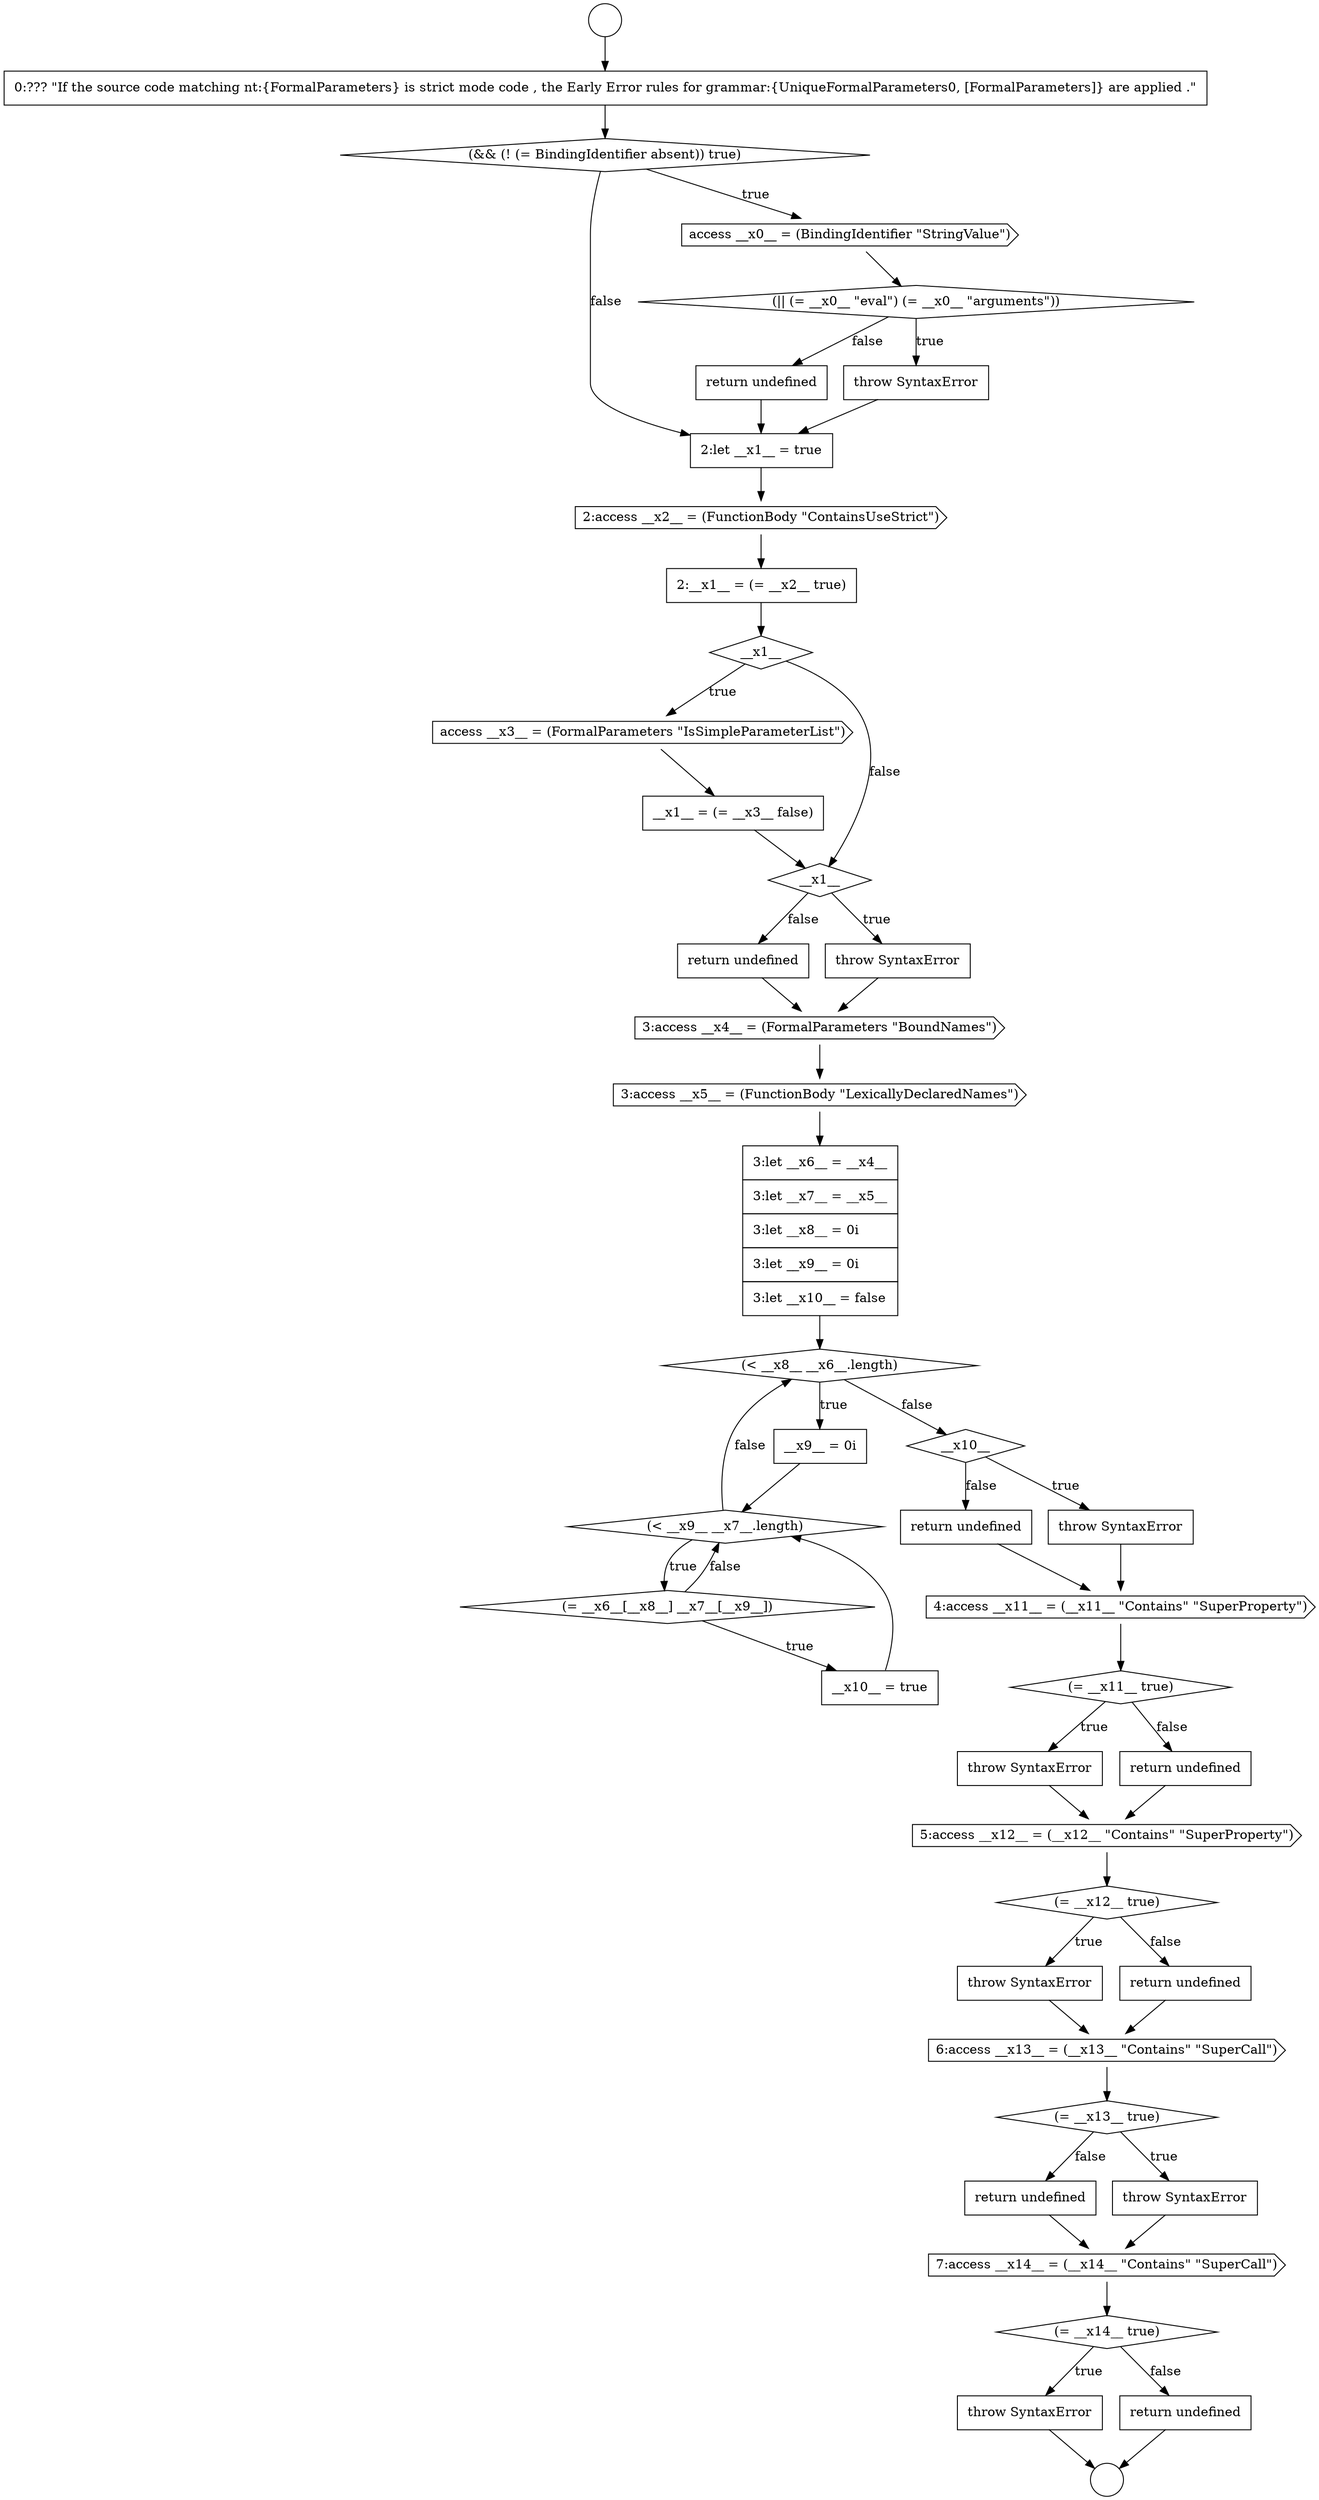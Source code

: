 digraph {
  node19494 [shape=cds, label=<<font color="black">2:access __x2__ = (FunctionBody &quot;ContainsUseStrict&quot;)</font>> color="black" fillcolor="white" style=filled]
  node19518 [shape=diamond, label=<<font color="black">(= __x12__ true)</font>> color="black" fillcolor="white" style=filled]
  node19525 [shape=cds, label=<<font color="black">7:access __x14__ = (__x14__ &quot;Contains&quot; &quot;SuperCall&quot;)</font>> color="black" fillcolor="white" style=filled]
  node19524 [shape=none, margin=0, label=<<font color="black">
    <table border="0" cellborder="1" cellspacing="0" cellpadding="10">
      <tr><td align="left">return undefined</td></tr>
    </table>
  </font>> color="black" fillcolor="white" style=filled]
  node19519 [shape=none, margin=0, label=<<font color="black">
    <table border="0" cellborder="1" cellspacing="0" cellpadding="10">
      <tr><td align="left">throw SyntaxError</td></tr>
    </table>
  </font>> color="black" fillcolor="white" style=filled]
  node19523 [shape=none, margin=0, label=<<font color="black">
    <table border="0" cellborder="1" cellspacing="0" cellpadding="10">
      <tr><td align="left">throw SyntaxError</td></tr>
    </table>
  </font>> color="black" fillcolor="white" style=filled]
  node19487 [shape=none, margin=0, label=<<font color="black">
    <table border="0" cellborder="1" cellspacing="0" cellpadding="10">
      <tr><td align="left">0:??? &quot;If the source code matching nt:{FormalParameters} is strict mode code , the Early Error rules for grammar:{UniqueFormalParameters0, [FormalParameters]} are applied .&quot;</td></tr>
    </table>
  </font>> color="black" fillcolor="white" style=filled]
  node19492 [shape=none, margin=0, label=<<font color="black">
    <table border="0" cellborder="1" cellspacing="0" cellpadding="10">
      <tr><td align="left">return undefined</td></tr>
    </table>
  </font>> color="black" fillcolor="white" style=filled]
  node19527 [shape=none, margin=0, label=<<font color="black">
    <table border="0" cellborder="1" cellspacing="0" cellpadding="10">
      <tr><td align="left">throw SyntaxError</td></tr>
    </table>
  </font>> color="black" fillcolor="white" style=filled]
  node19522 [shape=diamond, label=<<font color="black">(= __x13__ true)</font>> color="black" fillcolor="white" style=filled]
  node19526 [shape=diamond, label=<<font color="black">(= __x14__ true)</font>> color="black" fillcolor="white" style=filled]
  node19528 [shape=none, margin=0, label=<<font color="black">
    <table border="0" cellborder="1" cellspacing="0" cellpadding="10">
      <tr><td align="left">return undefined</td></tr>
    </table>
  </font>> color="black" fillcolor="white" style=filled]
  node19508 [shape=diamond, label=<<font color="black">(= __x6__[__x8__] __x7__[__x9__])</font>> color="black" fillcolor="white" style=filled]
  node19501 [shape=none, margin=0, label=<<font color="black">
    <table border="0" cellborder="1" cellspacing="0" cellpadding="10">
      <tr><td align="left">return undefined</td></tr>
    </table>
  </font>> color="black" fillcolor="white" style=filled]
  node19521 [shape=cds, label=<<font color="black">6:access __x13__ = (__x13__ &quot;Contains&quot; &quot;SuperCall&quot;)</font>> color="black" fillcolor="white" style=filled]
  node19490 [shape=diamond, label=<<font color="black">(|| (= __x0__ &quot;eval&quot;) (= __x0__ &quot;arguments&quot;))</font>> color="black" fillcolor="white" style=filled]
  node19514 [shape=diamond, label=<<font color="black">(= __x11__ true)</font>> color="black" fillcolor="white" style=filled]
  node19485 [shape=circle label=" " color="black" fillcolor="white" style=filled]
  node19495 [shape=none, margin=0, label=<<font color="black">
    <table border="0" cellborder="1" cellspacing="0" cellpadding="10">
      <tr><td align="left">2:__x1__ = (= __x2__ true)</td></tr>
    </table>
  </font>> color="black" fillcolor="white" style=filled]
  node19512 [shape=none, margin=0, label=<<font color="black">
    <table border="0" cellborder="1" cellspacing="0" cellpadding="10">
      <tr><td align="left">return undefined</td></tr>
    </table>
  </font>> color="black" fillcolor="white" style=filled]
  node19497 [shape=cds, label=<<font color="black">access __x3__ = (FormalParameters &quot;IsSimpleParameterList&quot;)</font>> color="black" fillcolor="white" style=filled]
  node19502 [shape=cds, label=<<font color="black">3:access __x4__ = (FormalParameters &quot;BoundNames&quot;)</font>> color="black" fillcolor="white" style=filled]
  node19507 [shape=diamond, label=<<font color="black">(&lt; __x9__ __x7__.length)</font>> color="black" fillcolor="white" style=filled]
  node19515 [shape=none, margin=0, label=<<font color="black">
    <table border="0" cellborder="1" cellspacing="0" cellpadding="10">
      <tr><td align="left">throw SyntaxError</td></tr>
    </table>
  </font>> color="black" fillcolor="white" style=filled]
  node19488 [shape=diamond, label=<<font color="black">(&amp;&amp; (! (= BindingIdentifier absent)) true)</font>> color="black" fillcolor="white" style=filled]
  node19498 [shape=none, margin=0, label=<<font color="black">
    <table border="0" cellborder="1" cellspacing="0" cellpadding="10">
      <tr><td align="left">__x1__ = (= __x3__ false)</td></tr>
    </table>
  </font>> color="black" fillcolor="white" style=filled]
  node19491 [shape=none, margin=0, label=<<font color="black">
    <table border="0" cellborder="1" cellspacing="0" cellpadding="10">
      <tr><td align="left">throw SyntaxError</td></tr>
    </table>
  </font>> color="black" fillcolor="white" style=filled]
  node19511 [shape=none, margin=0, label=<<font color="black">
    <table border="0" cellborder="1" cellspacing="0" cellpadding="10">
      <tr><td align="left">throw SyntaxError</td></tr>
    </table>
  </font>> color="black" fillcolor="white" style=filled]
  node19506 [shape=none, margin=0, label=<<font color="black">
    <table border="0" cellborder="1" cellspacing="0" cellpadding="10">
      <tr><td align="left">__x9__ = 0i</td></tr>
    </table>
  </font>> color="black" fillcolor="white" style=filled]
  node19520 [shape=none, margin=0, label=<<font color="black">
    <table border="0" cellborder="1" cellspacing="0" cellpadding="10">
      <tr><td align="left">return undefined</td></tr>
    </table>
  </font>> color="black" fillcolor="white" style=filled]
  node19503 [shape=cds, label=<<font color="black">3:access __x5__ = (FunctionBody &quot;LexicallyDeclaredNames&quot;)</font>> color="black" fillcolor="white" style=filled]
  node19510 [shape=diamond, label=<<font color="black">__x10__</font>> color="black" fillcolor="white" style=filled]
  node19499 [shape=diamond, label=<<font color="black">__x1__</font>> color="black" fillcolor="white" style=filled]
  node19516 [shape=none, margin=0, label=<<font color="black">
    <table border="0" cellborder="1" cellspacing="0" cellpadding="10">
      <tr><td align="left">return undefined</td></tr>
    </table>
  </font>> color="black" fillcolor="white" style=filled]
  node19517 [shape=cds, label=<<font color="black">5:access __x12__ = (__x12__ &quot;Contains&quot; &quot;SuperProperty&quot;)</font>> color="black" fillcolor="white" style=filled]
  node19493 [shape=none, margin=0, label=<<font color="black">
    <table border="0" cellborder="1" cellspacing="0" cellpadding="10">
      <tr><td align="left">2:let __x1__ = true</td></tr>
    </table>
  </font>> color="black" fillcolor="white" style=filled]
  node19489 [shape=cds, label=<<font color="black">access __x0__ = (BindingIdentifier &quot;StringValue&quot;)</font>> color="black" fillcolor="white" style=filled]
  node19504 [shape=none, margin=0, label=<<font color="black">
    <table border="0" cellborder="1" cellspacing="0" cellpadding="10">
      <tr><td align="left">3:let __x6__ = __x4__</td></tr>
      <tr><td align="left">3:let __x7__ = __x5__</td></tr>
      <tr><td align="left">3:let __x8__ = 0i</td></tr>
      <tr><td align="left">3:let __x9__ = 0i</td></tr>
      <tr><td align="left">3:let __x10__ = false</td></tr>
    </table>
  </font>> color="black" fillcolor="white" style=filled]
  node19505 [shape=diamond, label=<<font color="black">(&lt; __x8__ __x6__.length)</font>> color="black" fillcolor="white" style=filled]
  node19500 [shape=none, margin=0, label=<<font color="black">
    <table border="0" cellborder="1" cellspacing="0" cellpadding="10">
      <tr><td align="left">throw SyntaxError</td></tr>
    </table>
  </font>> color="black" fillcolor="white" style=filled]
  node19509 [shape=none, margin=0, label=<<font color="black">
    <table border="0" cellborder="1" cellspacing="0" cellpadding="10">
      <tr><td align="left">__x10__ = true</td></tr>
    </table>
  </font>> color="black" fillcolor="white" style=filled]
  node19496 [shape=diamond, label=<<font color="black">__x1__</font>> color="black" fillcolor="white" style=filled]
  node19486 [shape=circle label=" " color="black" fillcolor="white" style=filled]
  node19513 [shape=cds, label=<<font color="black">4:access __x11__ = (__x11__ &quot;Contains&quot; &quot;SuperProperty&quot;)</font>> color="black" fillcolor="white" style=filled]
  node19490 -> node19491 [label=<<font color="black">true</font>> color="black"]
  node19490 -> node19492 [label=<<font color="black">false</font>> color="black"]
  node19518 -> node19519 [label=<<font color="black">true</font>> color="black"]
  node19518 -> node19520 [label=<<font color="black">false</font>> color="black"]
  node19513 -> node19514 [ color="black"]
  node19519 -> node19521 [ color="black"]
  node19524 -> node19525 [ color="black"]
  node19514 -> node19515 [label=<<font color="black">true</font>> color="black"]
  node19514 -> node19516 [label=<<font color="black">false</font>> color="black"]
  node19488 -> node19489 [label=<<font color="black">true</font>> color="black"]
  node19488 -> node19493 [label=<<font color="black">false</font>> color="black"]
  node19523 -> node19525 [ color="black"]
  node19527 -> node19486 [ color="black"]
  node19521 -> node19522 [ color="black"]
  node19517 -> node19518 [ color="black"]
  node19520 -> node19521 [ color="black"]
  node19489 -> node19490 [ color="black"]
  node19522 -> node19523 [label=<<font color="black">true</font>> color="black"]
  node19522 -> node19524 [label=<<font color="black">false</font>> color="black"]
  node19516 -> node19517 [ color="black"]
  node19496 -> node19497 [label=<<font color="black">true</font>> color="black"]
  node19496 -> node19499 [label=<<font color="black">false</font>> color="black"]
  node19495 -> node19496 [ color="black"]
  node19503 -> node19504 [ color="black"]
  node19506 -> node19507 [ color="black"]
  node19501 -> node19502 [ color="black"]
  node19528 -> node19486 [ color="black"]
  node19508 -> node19509 [label=<<font color="black">true</font>> color="black"]
  node19508 -> node19507 [label=<<font color="black">false</font>> color="black"]
  node19485 -> node19487 [ color="black"]
  node19525 -> node19526 [ color="black"]
  node19505 -> node19506 [label=<<font color="black">true</font>> color="black"]
  node19505 -> node19510 [label=<<font color="black">false</font>> color="black"]
  node19512 -> node19513 [ color="black"]
  node19510 -> node19511 [label=<<font color="black">true</font>> color="black"]
  node19510 -> node19512 [label=<<font color="black">false</font>> color="black"]
  node19493 -> node19494 [ color="black"]
  node19509 -> node19507 [ color="black"]
  node19526 -> node19527 [label=<<font color="black">true</font>> color="black"]
  node19526 -> node19528 [label=<<font color="black">false</font>> color="black"]
  node19504 -> node19505 [ color="black"]
  node19511 -> node19513 [ color="black"]
  node19494 -> node19495 [ color="black"]
  node19497 -> node19498 [ color="black"]
  node19502 -> node19503 [ color="black"]
  node19515 -> node19517 [ color="black"]
  node19499 -> node19500 [label=<<font color="black">true</font>> color="black"]
  node19499 -> node19501 [label=<<font color="black">false</font>> color="black"]
  node19491 -> node19493 [ color="black"]
  node19500 -> node19502 [ color="black"]
  node19498 -> node19499 [ color="black"]
  node19507 -> node19508 [label=<<font color="black">true</font>> color="black"]
  node19507 -> node19505 [label=<<font color="black">false</font>> color="black"]
  node19487 -> node19488 [ color="black"]
  node19492 -> node19493 [ color="black"]
}
